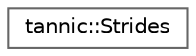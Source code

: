 digraph "Graphical Class Hierarchy"
{
 // LATEX_PDF_SIZE
  bgcolor="transparent";
  edge [fontname=Helvetica,fontsize=10,labelfontname=Helvetica,labelfontsize=10];
  node [fontname=Helvetica,fontsize=10,shape=box,height=0.2,width=0.4];
  rankdir="LR";
  Node0 [id="Node000000",label="tannic::Strides",height=0.2,width=0.4,color="grey40", fillcolor="white", style="filled",URL="$dc/deb/classtannic_1_1Strides.html",tooltip="Represents the memory strides associated with a tensor shape."];
}
